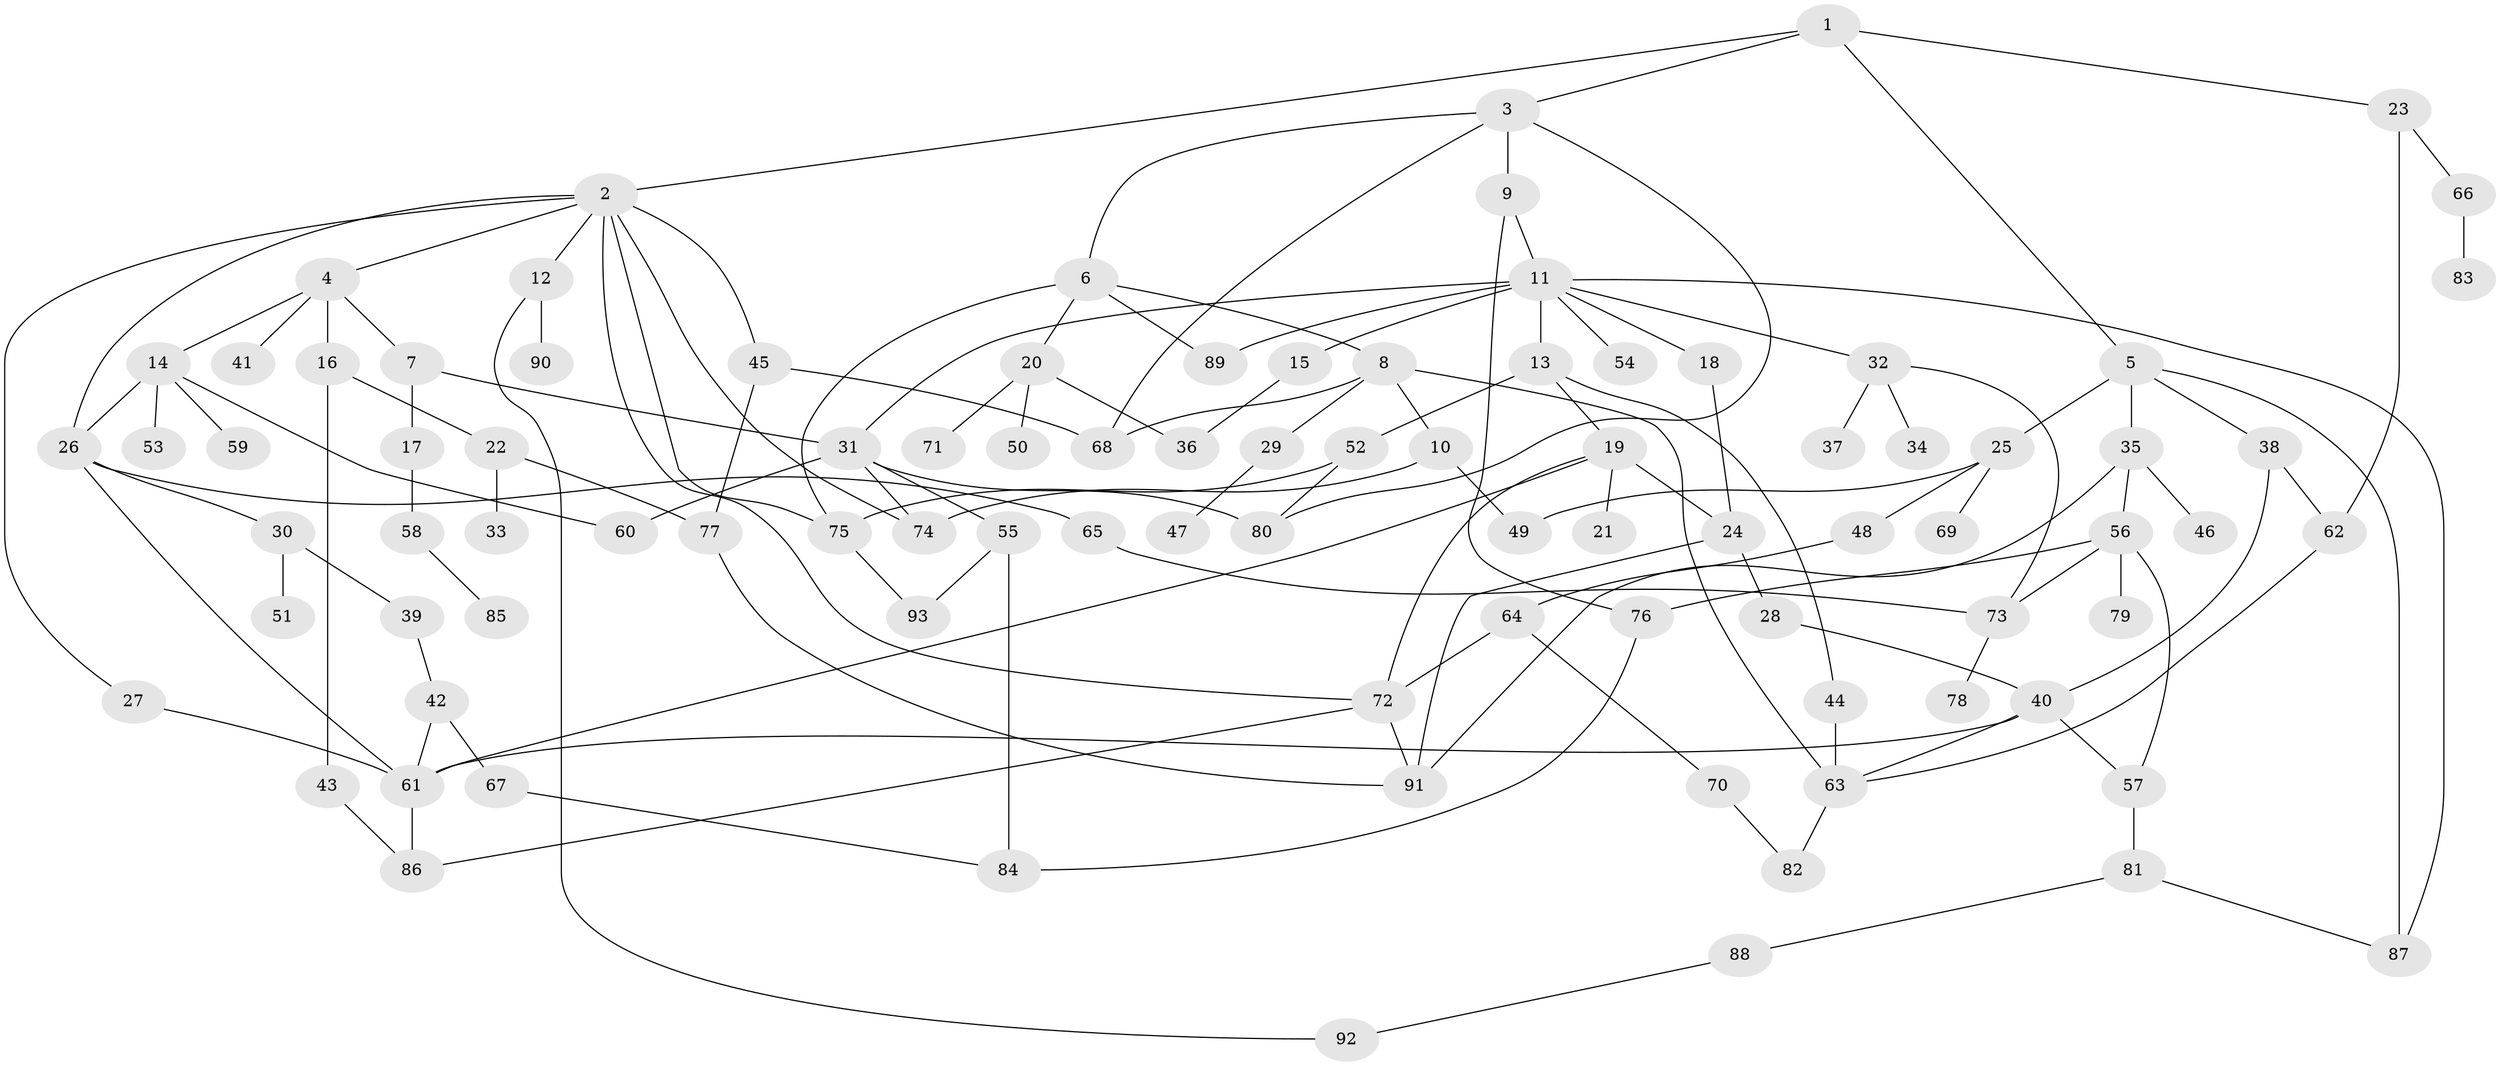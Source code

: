 // coarse degree distribution, {7: 0.06153846153846154, 9: 0.015384615384615385, 6: 0.1076923076923077, 10: 0.015384615384615385, 4: 0.15384615384615385, 3: 0.06153846153846154, 8: 0.03076923076923077, 2: 0.26153846153846155, 1: 0.27692307692307694, 5: 0.015384615384615385}
// Generated by graph-tools (version 1.1) at 2025/51/02/27/25 19:51:40]
// undirected, 93 vertices, 135 edges
graph export_dot {
graph [start="1"]
  node [color=gray90,style=filled];
  1;
  2;
  3;
  4;
  5;
  6;
  7;
  8;
  9;
  10;
  11;
  12;
  13;
  14;
  15;
  16;
  17;
  18;
  19;
  20;
  21;
  22;
  23;
  24;
  25;
  26;
  27;
  28;
  29;
  30;
  31;
  32;
  33;
  34;
  35;
  36;
  37;
  38;
  39;
  40;
  41;
  42;
  43;
  44;
  45;
  46;
  47;
  48;
  49;
  50;
  51;
  52;
  53;
  54;
  55;
  56;
  57;
  58;
  59;
  60;
  61;
  62;
  63;
  64;
  65;
  66;
  67;
  68;
  69;
  70;
  71;
  72;
  73;
  74;
  75;
  76;
  77;
  78;
  79;
  80;
  81;
  82;
  83;
  84;
  85;
  86;
  87;
  88;
  89;
  90;
  91;
  92;
  93;
  1 -- 2;
  1 -- 3;
  1 -- 5;
  1 -- 23;
  2 -- 4;
  2 -- 12;
  2 -- 27;
  2 -- 45;
  2 -- 72;
  2 -- 74;
  2 -- 75;
  2 -- 26;
  3 -- 6;
  3 -- 9;
  3 -- 80;
  3 -- 68;
  4 -- 7;
  4 -- 14;
  4 -- 16;
  4 -- 41;
  5 -- 25;
  5 -- 35;
  5 -- 38;
  5 -- 87;
  6 -- 8;
  6 -- 20;
  6 -- 89;
  6 -- 75;
  7 -- 17;
  7 -- 31;
  8 -- 10;
  8 -- 29;
  8 -- 68;
  8 -- 63;
  9 -- 11;
  9 -- 76;
  10 -- 49;
  10 -- 74;
  11 -- 13;
  11 -- 15;
  11 -- 18;
  11 -- 32;
  11 -- 54;
  11 -- 87;
  11 -- 89;
  11 -- 31;
  12 -- 90;
  12 -- 92;
  13 -- 19;
  13 -- 44;
  13 -- 52;
  14 -- 26;
  14 -- 53;
  14 -- 59;
  14 -- 60;
  15 -- 36;
  16 -- 22;
  16 -- 43;
  17 -- 58;
  18 -- 24;
  19 -- 21;
  19 -- 61;
  19 -- 72;
  19 -- 24;
  20 -- 50;
  20 -- 71;
  20 -- 36;
  22 -- 33;
  22 -- 77;
  23 -- 62;
  23 -- 66;
  24 -- 28;
  24 -- 91;
  25 -- 48;
  25 -- 69;
  25 -- 49;
  26 -- 30;
  26 -- 65;
  26 -- 61;
  27 -- 61;
  28 -- 40;
  29 -- 47;
  30 -- 39;
  30 -- 51;
  31 -- 55;
  31 -- 60;
  31 -- 80;
  31 -- 74;
  32 -- 34;
  32 -- 37;
  32 -- 73;
  35 -- 46;
  35 -- 56;
  35 -- 91;
  38 -- 40;
  38 -- 62;
  39 -- 42;
  40 -- 57;
  40 -- 63;
  40 -- 61;
  42 -- 61;
  42 -- 67;
  43 -- 86;
  44 -- 63;
  45 -- 68;
  45 -- 77;
  48 -- 64;
  52 -- 80;
  52 -- 75;
  55 -- 93;
  55 -- 84;
  56 -- 73;
  56 -- 79;
  56 -- 76;
  56 -- 57;
  57 -- 81;
  58 -- 85;
  61 -- 86;
  62 -- 63;
  63 -- 82;
  64 -- 70;
  64 -- 72;
  65 -- 73;
  66 -- 83;
  67 -- 84;
  70 -- 82;
  72 -- 91;
  72 -- 86;
  73 -- 78;
  75 -- 93;
  76 -- 84;
  77 -- 91;
  81 -- 88;
  81 -- 87;
  88 -- 92;
}
